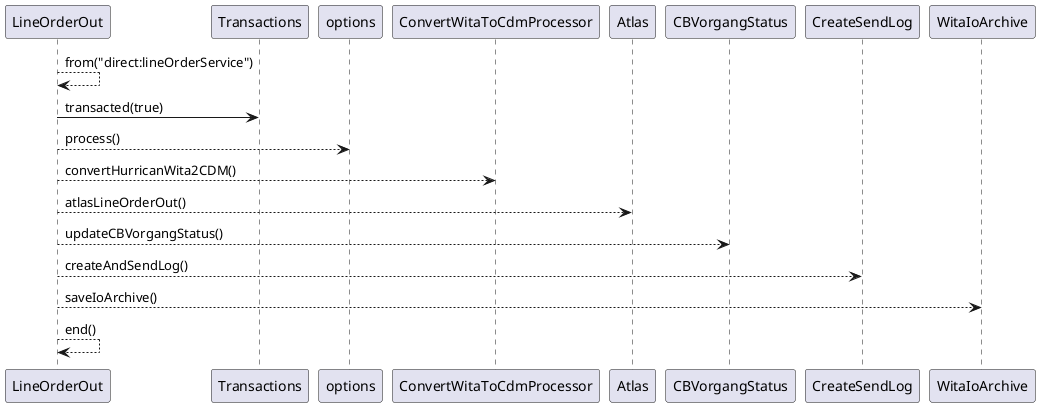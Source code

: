 @startuml
LineOrderOut --> LineOrderOut:from("direct:lineOrderService")
LineOrderOut -> Transactions: transacted(true)
LineOrderOut --> options: process()
LineOrderOut --> ConvertWitaToCdmProcessor: convertHurricanWita2CDM()
LineOrderOut --> Atlas:atlasLineOrderOut()
LineOrderOut --> CBVorgangStatus:updateCBVorgangStatus()
LineOrderOut --> CreateSendLog:createAndSendLog()
LineOrderOut --> WitaIoArchive:saveIoArchive()
LineOrderOut --> LineOrderOut:end()
@enduml